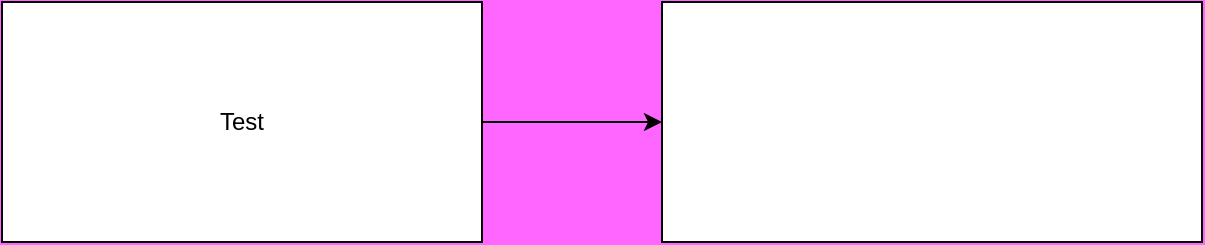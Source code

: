 <mxfile version="21.3.4" type="device">
  <diagram name="Страница 1" id="Tk0heQ0ry-eu_fY6yRR6">
    <mxGraphModel dx="954" dy="545" grid="1" gridSize="10" guides="1" tooltips="1" connect="1" arrows="1" fold="1" page="1" pageScale="1" pageWidth="827" pageHeight="1169" background="#FF66FF" math="0" shadow="0">
      <root>
        <mxCell id="0" />
        <mxCell id="1" parent="0" />
        <mxCell id="sGSAAn851OBY-35ecato-5" value="" style="edgeStyle=orthogonalEdgeStyle;rounded=0;orthogonalLoop=1;jettySize=auto;html=1;" edge="1" parent="1" source="sGSAAn851OBY-35ecato-1" target="sGSAAn851OBY-35ecato-4">
          <mxGeometry relative="1" as="geometry" />
        </mxCell>
        <mxCell id="sGSAAn851OBY-35ecato-1" value="Test" style="rounded=0;whiteSpace=wrap;html=1;" vertex="1" parent="1">
          <mxGeometry x="120" y="150" width="240" height="120" as="geometry" />
        </mxCell>
        <mxCell id="sGSAAn851OBY-35ecato-4" value="" style="rounded=0;whiteSpace=wrap;html=1;" vertex="1" parent="1">
          <mxGeometry x="450" y="150" width="270" height="120" as="geometry" />
        </mxCell>
      </root>
    </mxGraphModel>
  </diagram>
</mxfile>
